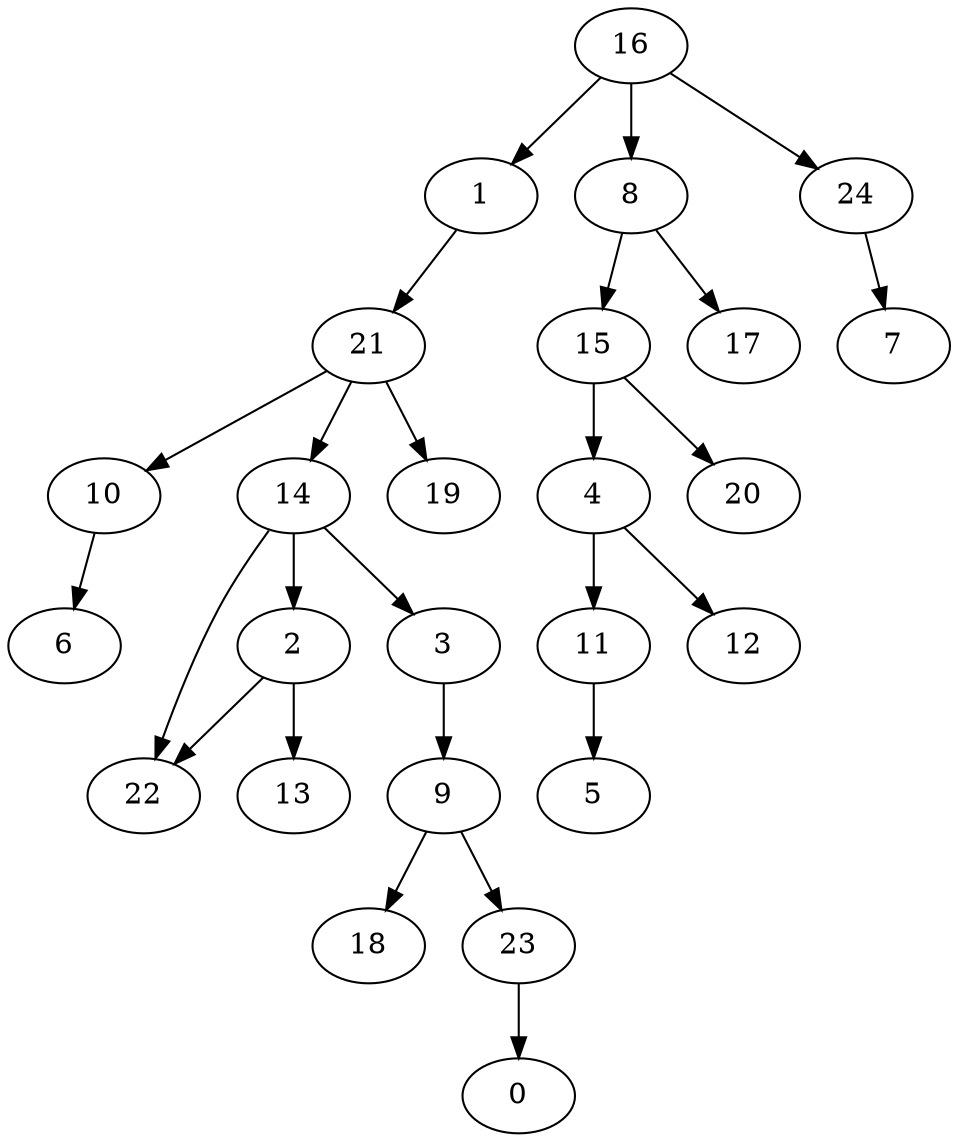 digraph G {
    1;
    21;
    10;
    14;
    19;
    6;
    2;
    22;
    3;
    13;
    9;
    18;
    23;
    0;
    4;
    11;
    12;
    5;
    8;
    15;
    17;
    20;
    16;
    24;
    7;
    1 -> 21 [w=0];
    21 -> 10 [w=0];
    21 -> 14 [w=0];
    21 -> 19 [w=0];
    10 -> 6 [w=0];
    14 -> 2 [w=0];
    14 -> 22 [w=1];
    14 -> 3 [w=0];
    2 -> 13 [w=0];
    2 -> 22 [w=0];
    3 -> 9 [w=0];
    9 -> 18 [w=0];
    9 -> 23 [w=0];
    23 -> 0 [w=0];
    4 -> 11 [w=0];
    4 -> 12 [w=0];
    11 -> 5 [w=0];
    8 -> 15 [w=0];
    8 -> 17 [w=0];
    15 -> 4 [w=0];
    15 -> 20 [w=0];
    16 -> 1 [w=0];
    16 -> 8 [w=0];
    16 -> 24 [w=0];
    24 -> 7 [w=0];
}
